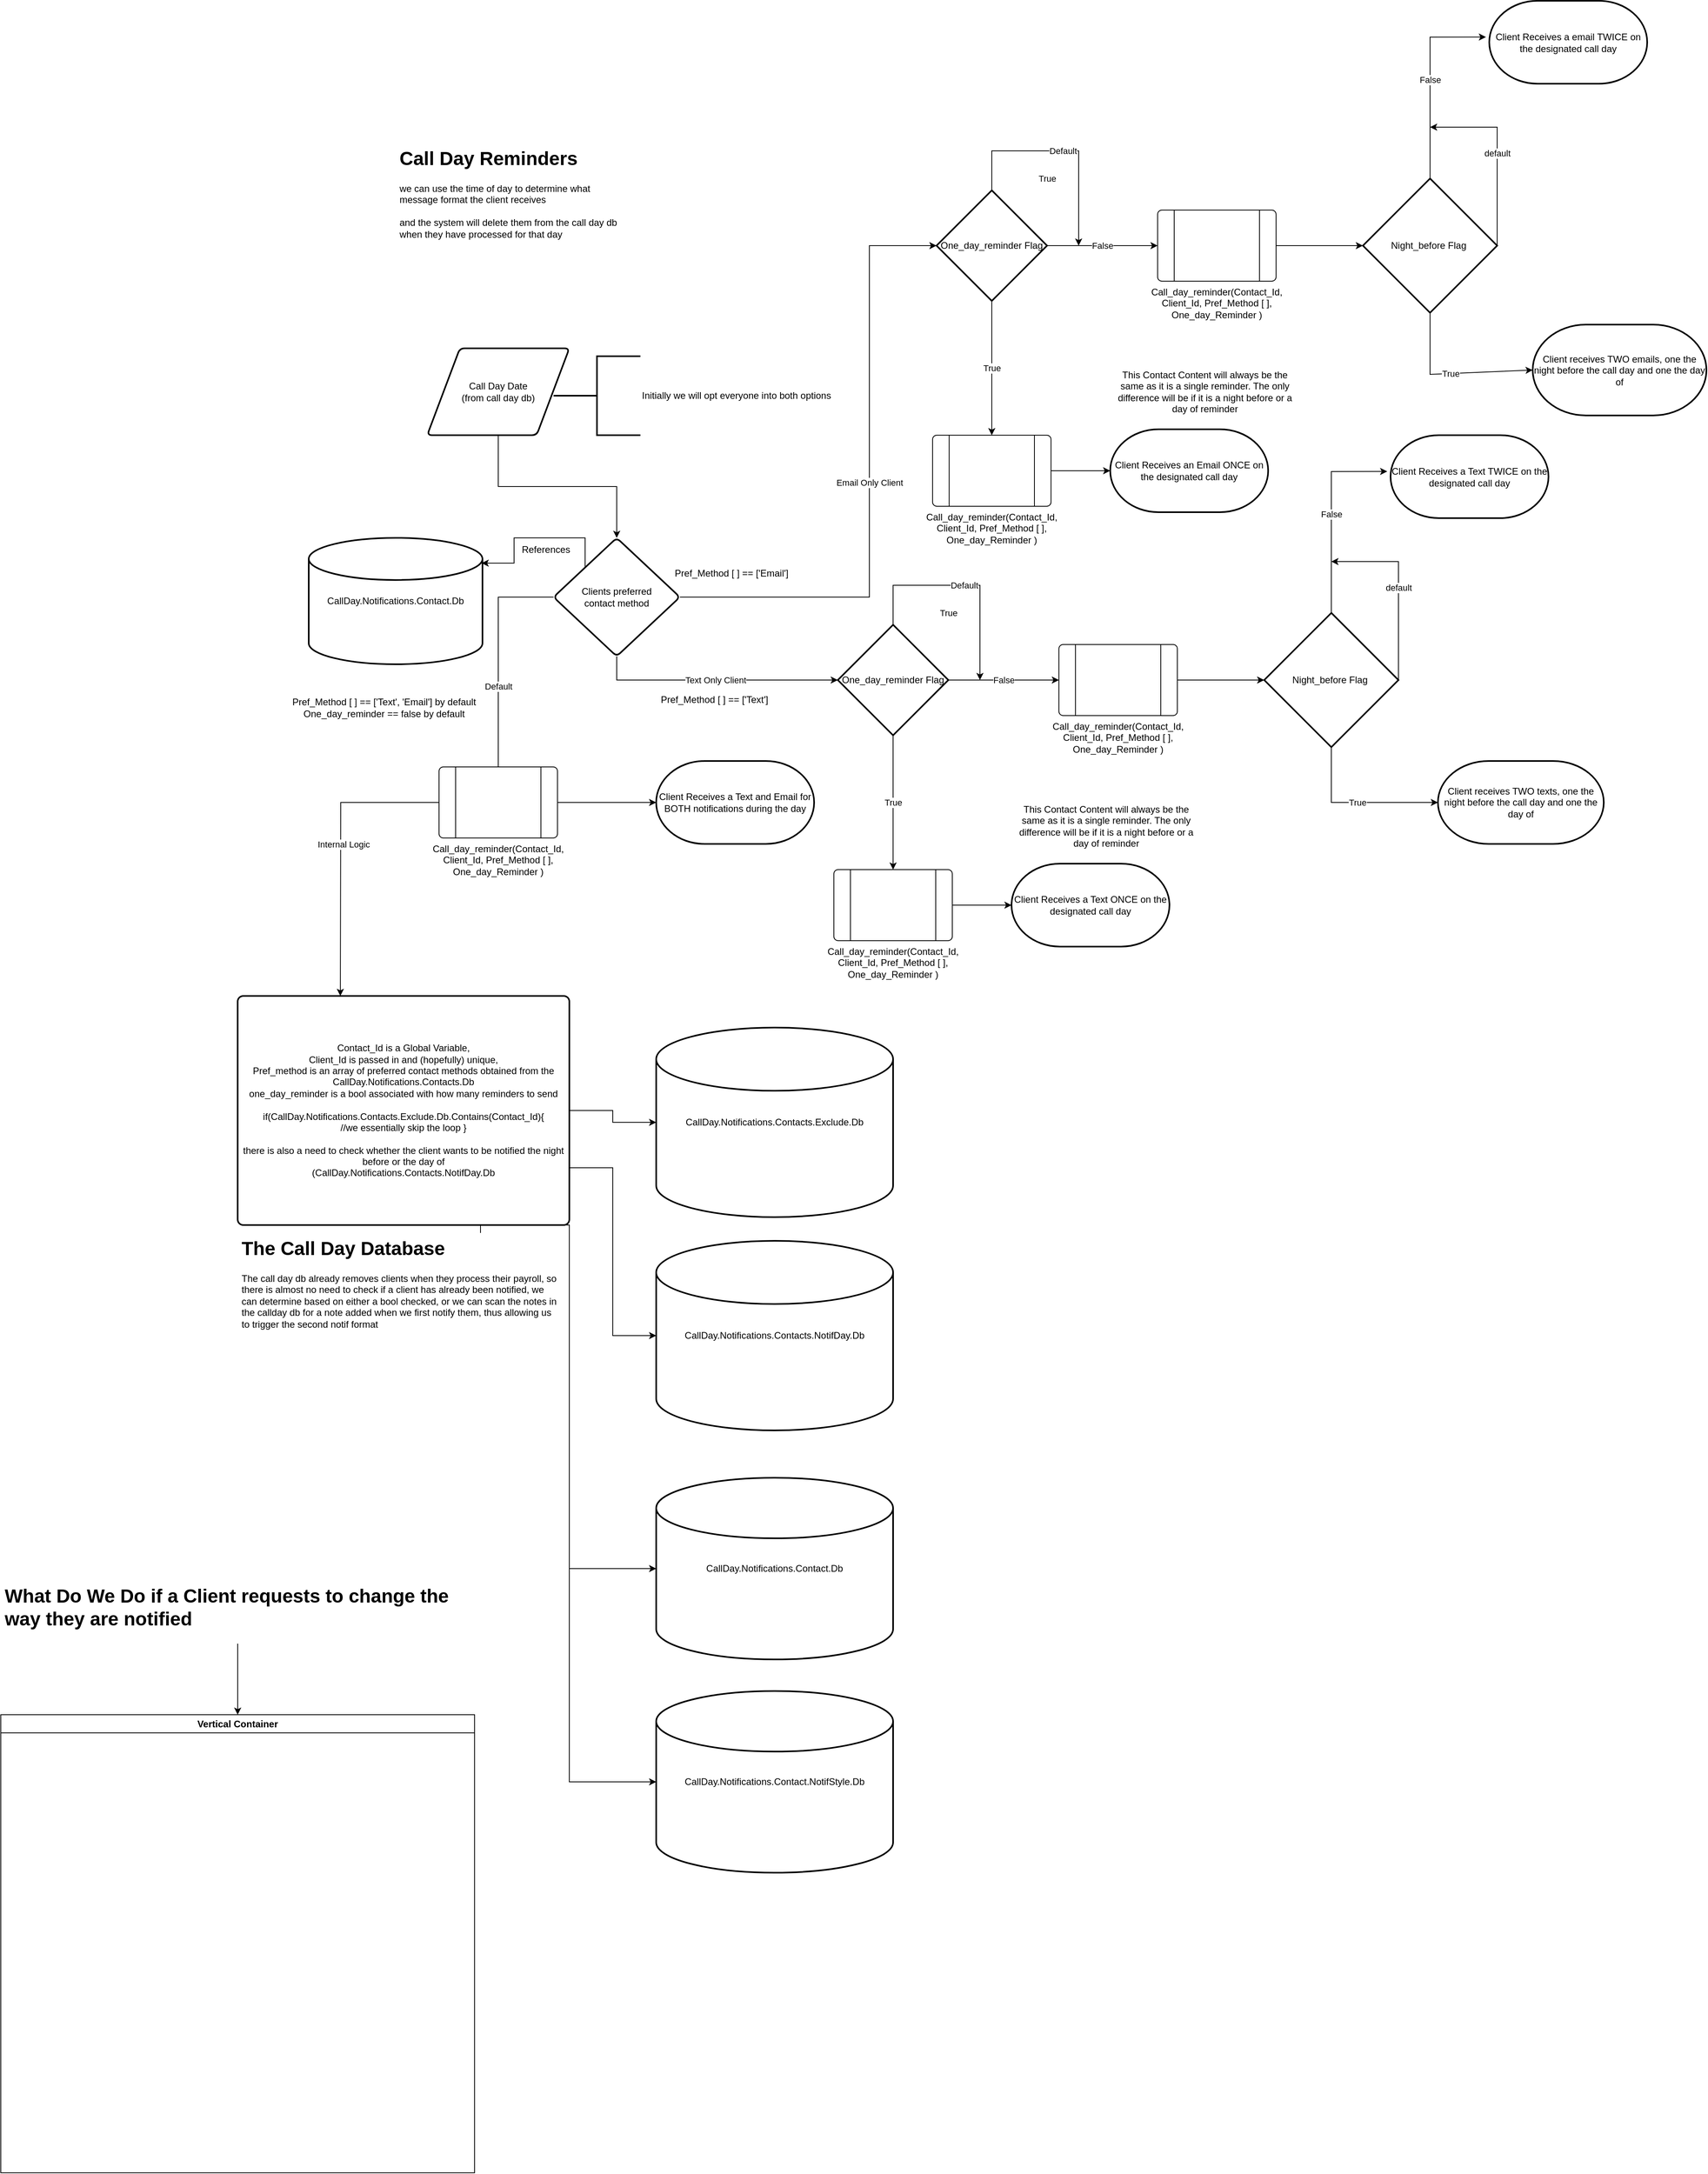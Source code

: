 <mxfile version="20.8.13" type="github">
  <diagram name="Page-1" id="OGRp49UVCb39jeSWY-7e">
    <mxGraphModel dx="2537" dy="1974" grid="1" gridSize="10" guides="1" tooltips="1" connect="1" arrows="1" fold="1" page="1" pageScale="1" pageWidth="850" pageHeight="1100" math="0" shadow="0">
      <root>
        <mxCell id="0" />
        <mxCell id="1" parent="0" />
        <mxCell id="jqPJKUNV1gk7dgje5MiJ-1" value="&lt;h1&gt;Call Day Reminders&lt;/h1&gt;&lt;div&gt;we can use the time of day to determine what message format the client receives&lt;/div&gt;&lt;div&gt;&lt;br&gt;&lt;/div&gt;&lt;div&gt;and the system will delete them from the call day db when they have processed for that day&lt;/div&gt;" style="text;html=1;strokeColor=none;fillColor=none;spacing=5;spacingTop=-20;whiteSpace=wrap;overflow=hidden;rounded=0;" vertex="1" parent="1">
          <mxGeometry x="20" y="-80" width="290" height="170" as="geometry" />
        </mxCell>
        <mxCell id="jqPJKUNV1gk7dgje5MiJ-2" style="edgeStyle=orthogonalEdgeStyle;rounded=0;orthogonalLoop=1;jettySize=auto;html=1;entryX=0.5;entryY=0;entryDx=0;entryDy=0;" edge="1" parent="1" source="jqPJKUNV1gk7dgje5MiJ-3" target="jqPJKUNV1gk7dgje5MiJ-6">
          <mxGeometry relative="1" as="geometry" />
        </mxCell>
        <mxCell id="jqPJKUNV1gk7dgje5MiJ-3" value="Call Day Date&lt;br&gt;(from call day db)" style="shape=parallelogram;html=1;strokeWidth=2;perimeter=parallelogramPerimeter;whiteSpace=wrap;rounded=1;arcSize=12;size=0.23;" vertex="1" parent="1">
          <mxGeometry x="60" y="180" width="180" height="110" as="geometry" />
        </mxCell>
        <mxCell id="jqPJKUNV1gk7dgje5MiJ-4" value="Initially we will opt everyone into both options&amp;nbsp;" style="strokeWidth=2;html=1;shape=mxgraph.flowchart.annotation_2;align=left;labelPosition=right;pointerEvents=1;" vertex="1" parent="1">
          <mxGeometry x="220" y="190" width="110" height="100" as="geometry" />
        </mxCell>
        <mxCell id="jqPJKUNV1gk7dgje5MiJ-5" style="edgeStyle=orthogonalEdgeStyle;rounded=0;orthogonalLoop=1;jettySize=auto;html=1;exitX=0;exitY=0;exitDx=0;exitDy=0;entryX=0.995;entryY=0.2;entryDx=0;entryDy=0;entryPerimeter=0;" edge="1" parent="1" source="jqPJKUNV1gk7dgje5MiJ-6" target="jqPJKUNV1gk7dgje5MiJ-7">
          <mxGeometry relative="1" as="geometry">
            <Array as="points">
              <mxPoint x="260" y="420" />
              <mxPoint x="170" y="420" />
              <mxPoint x="170" y="452" />
            </Array>
          </mxGeometry>
        </mxCell>
        <mxCell id="jqPJKUNV1gk7dgje5MiJ-6" value="Clients preferred&lt;br&gt;contact method" style="rhombus;whiteSpace=wrap;html=1;strokeWidth=2;rounded=1;arcSize=12;" vertex="1" parent="1">
          <mxGeometry x="220" y="420" width="160" height="150" as="geometry" />
        </mxCell>
        <mxCell id="jqPJKUNV1gk7dgje5MiJ-7" value="CallDay.Notifications.Contact.Db" style="strokeWidth=2;html=1;shape=mxgraph.flowchart.database;whiteSpace=wrap;" vertex="1" parent="1">
          <mxGeometry x="-90" y="420" width="220" height="160" as="geometry" />
        </mxCell>
        <mxCell id="jqPJKUNV1gk7dgje5MiJ-8" value="References" style="text;html=1;align=center;verticalAlign=middle;resizable=0;points=[];autosize=1;strokeColor=none;fillColor=none;" vertex="1" parent="1">
          <mxGeometry x="160" y="420" width="100" height="30" as="geometry" />
        </mxCell>
        <mxCell id="jqPJKUNV1gk7dgje5MiJ-9" value="" style="endArrow=classic;html=1;rounded=0;exitX=0;exitY=0.5;exitDx=0;exitDy=0;entryX=0.5;entryY=0;entryDx=0;entryDy=0;" edge="1" parent="1" source="jqPJKUNV1gk7dgje5MiJ-6" target="jqPJKUNV1gk7dgje5MiJ-14">
          <mxGeometry relative="1" as="geometry">
            <mxPoint x="170" y="580" as="sourcePoint" />
            <mxPoint x="150" y="780" as="targetPoint" />
            <Array as="points">
              <mxPoint x="150" y="495" />
              <mxPoint x="150" y="720" />
              <mxPoint x="150" y="750" />
            </Array>
          </mxGeometry>
        </mxCell>
        <mxCell id="jqPJKUNV1gk7dgje5MiJ-10" value="Default" style="edgeLabel;resizable=0;html=1;align=center;verticalAlign=middle;" connectable="0" vertex="1" parent="jqPJKUNV1gk7dgje5MiJ-9">
          <mxGeometry relative="1" as="geometry" />
        </mxCell>
        <mxCell id="jqPJKUNV1gk7dgje5MiJ-11" style="edgeStyle=orthogonalEdgeStyle;rounded=0;orthogonalLoop=1;jettySize=auto;html=1;entryX=0;entryY=0.5;entryDx=0;entryDy=0;entryPerimeter=0;" edge="1" parent="1" source="jqPJKUNV1gk7dgje5MiJ-14" target="jqPJKUNV1gk7dgje5MiJ-16">
          <mxGeometry relative="1" as="geometry" />
        </mxCell>
        <mxCell id="jqPJKUNV1gk7dgje5MiJ-12" style="edgeStyle=orthogonalEdgeStyle;rounded=0;orthogonalLoop=1;jettySize=auto;html=1;" edge="1" parent="1" source="jqPJKUNV1gk7dgje5MiJ-14">
          <mxGeometry relative="1" as="geometry">
            <mxPoint x="-50" y="1000" as="targetPoint" />
          </mxGeometry>
        </mxCell>
        <mxCell id="jqPJKUNV1gk7dgje5MiJ-13" value="Internal Logic" style="edgeLabel;html=1;align=center;verticalAlign=middle;resizable=0;points=[];" vertex="1" connectable="0" parent="jqPJKUNV1gk7dgje5MiJ-12">
          <mxGeometry x="-0.043" y="3" relative="1" as="geometry">
            <mxPoint as="offset" />
          </mxGeometry>
        </mxCell>
        <mxCell id="jqPJKUNV1gk7dgje5MiJ-14" value="Call_day_reminder(Contact_Id, Client_Id, Pref_Method [ ], One_day_Reminder )" style="verticalLabelPosition=bottom;verticalAlign=top;html=1;shape=process;whiteSpace=wrap;rounded=1;size=0.14;arcSize=6;" vertex="1" parent="1">
          <mxGeometry x="75" y="710" width="150" height="90" as="geometry" />
        </mxCell>
        <mxCell id="jqPJKUNV1gk7dgje5MiJ-15" value="Pref_Method [ ] == [&#39;Text&#39;, &#39;Email&#39;] by default&lt;br&gt;One_day_reminder == false by default" style="text;html=1;align=center;verticalAlign=middle;resizable=0;points=[];autosize=1;strokeColor=none;fillColor=none;" vertex="1" parent="1">
          <mxGeometry x="-140" y="610" width="290" height="50" as="geometry" />
        </mxCell>
        <mxCell id="jqPJKUNV1gk7dgje5MiJ-16" value="Client Receives a Text and Email for BOTH notifications during the day" style="strokeWidth=2;html=1;shape=mxgraph.flowchart.terminator;whiteSpace=wrap;" vertex="1" parent="1">
          <mxGeometry x="350" y="702.5" width="200" height="105" as="geometry" />
        </mxCell>
        <mxCell id="jqPJKUNV1gk7dgje5MiJ-17" value="" style="endArrow=classic;html=1;rounded=0;exitX=0.5;exitY=1;exitDx=0;exitDy=0;entryX=0;entryY=0.5;entryDx=0;entryDy=0;entryPerimeter=0;" edge="1" parent="1" source="jqPJKUNV1gk7dgje5MiJ-6" target="jqPJKUNV1gk7dgje5MiJ-20">
          <mxGeometry relative="1" as="geometry">
            <mxPoint x="310" y="580" as="sourcePoint" />
            <mxPoint x="560" y="600" as="targetPoint" />
            <Array as="points">
              <mxPoint x="300" y="600" />
            </Array>
          </mxGeometry>
        </mxCell>
        <mxCell id="jqPJKUNV1gk7dgje5MiJ-18" value="Text Only Client" style="edgeLabel;resizable=0;html=1;align=center;verticalAlign=middle;" connectable="0" vertex="1" parent="jqPJKUNV1gk7dgje5MiJ-17">
          <mxGeometry relative="1" as="geometry" />
        </mxCell>
        <mxCell id="jqPJKUNV1gk7dgje5MiJ-19" value="Pref_Method [ ] == [&#39;Text&#39;]&amp;nbsp;" style="text;html=1;align=center;verticalAlign=middle;resizable=0;points=[];autosize=1;strokeColor=none;fillColor=none;" vertex="1" parent="1">
          <mxGeometry x="330" y="610" width="190" height="30" as="geometry" />
        </mxCell>
        <mxCell id="jqPJKUNV1gk7dgje5MiJ-20" value="One_day_reminder Flag" style="strokeWidth=2;html=1;shape=mxgraph.flowchart.decision;whiteSpace=wrap;" vertex="1" parent="1">
          <mxGeometry x="580" y="530" width="140" height="140" as="geometry" />
        </mxCell>
        <mxCell id="jqPJKUNV1gk7dgje5MiJ-21" value="" style="endArrow=classic;html=1;rounded=0;exitX=0.5;exitY=1;exitDx=0;exitDy=0;exitPerimeter=0;entryX=0.5;entryY=0;entryDx=0;entryDy=0;" edge="1" parent="1" source="jqPJKUNV1gk7dgje5MiJ-20" target="jqPJKUNV1gk7dgje5MiJ-36">
          <mxGeometry relative="1" as="geometry">
            <mxPoint x="650" y="700" as="sourcePoint" />
            <mxPoint x="640" y="830" as="targetPoint" />
          </mxGeometry>
        </mxCell>
        <mxCell id="jqPJKUNV1gk7dgje5MiJ-22" value="True" style="edgeLabel;resizable=0;html=1;align=center;verticalAlign=middle;" connectable="0" vertex="1" parent="jqPJKUNV1gk7dgje5MiJ-21">
          <mxGeometry relative="1" as="geometry" />
        </mxCell>
        <mxCell id="jqPJKUNV1gk7dgje5MiJ-23" value="Client Receives a Text ONCE on the designated call day" style="strokeWidth=2;html=1;shape=mxgraph.flowchart.terminator;whiteSpace=wrap;" vertex="1" parent="1">
          <mxGeometry x="800" y="832.5" width="200" height="105" as="geometry" />
        </mxCell>
        <mxCell id="jqPJKUNV1gk7dgje5MiJ-24" value="" style="endArrow=classic;html=1;rounded=0;exitX=1;exitY=0.5;exitDx=0;exitDy=0;exitPerimeter=0;entryX=0;entryY=0.5;entryDx=0;entryDy=0;" edge="1" parent="1" source="jqPJKUNV1gk7dgje5MiJ-20" target="jqPJKUNV1gk7dgje5MiJ-34">
          <mxGeometry relative="1" as="geometry">
            <mxPoint x="740" y="580" as="sourcePoint" />
            <mxPoint x="850" y="600" as="targetPoint" />
          </mxGeometry>
        </mxCell>
        <mxCell id="jqPJKUNV1gk7dgje5MiJ-25" value="False" style="edgeLabel;resizable=0;html=1;align=center;verticalAlign=middle;" connectable="0" vertex="1" parent="jqPJKUNV1gk7dgje5MiJ-24">
          <mxGeometry relative="1" as="geometry" />
        </mxCell>
        <mxCell id="jqPJKUNV1gk7dgje5MiJ-26" value="Client Receives a Text TWICE on the designated call day" style="strokeWidth=2;html=1;shape=mxgraph.flowchart.terminator;whiteSpace=wrap;" vertex="1" parent="1">
          <mxGeometry x="1280" y="290" width="200" height="105" as="geometry" />
        </mxCell>
        <mxCell id="jqPJKUNV1gk7dgje5MiJ-27" value="" style="endArrow=classic;html=1;rounded=0;exitX=0.5;exitY=0;exitDx=0;exitDy=0;exitPerimeter=0;" edge="1" parent="1" source="jqPJKUNV1gk7dgje5MiJ-20">
          <mxGeometry relative="1" as="geometry">
            <mxPoint x="670" y="499.5" as="sourcePoint" />
            <mxPoint x="760" y="600" as="targetPoint" />
            <Array as="points">
              <mxPoint x="650" y="480" />
              <mxPoint x="760" y="480" />
            </Array>
          </mxGeometry>
        </mxCell>
        <mxCell id="jqPJKUNV1gk7dgje5MiJ-28" value="Default" style="edgeLabel;resizable=0;html=1;align=center;verticalAlign=middle;" connectable="0" vertex="1" parent="jqPJKUNV1gk7dgje5MiJ-27">
          <mxGeometry relative="1" as="geometry" />
        </mxCell>
        <mxCell id="jqPJKUNV1gk7dgje5MiJ-29" style="edgeStyle=orthogonalEdgeStyle;rounded=0;orthogonalLoop=1;jettySize=auto;html=1;entryX=0;entryY=0.5;entryDx=0;entryDy=0;entryPerimeter=0;" edge="1" parent="1" source="jqPJKUNV1gk7dgje5MiJ-32" target="jqPJKUNV1gk7dgje5MiJ-37">
          <mxGeometry relative="1" as="geometry" />
        </mxCell>
        <mxCell id="jqPJKUNV1gk7dgje5MiJ-30" style="edgeStyle=orthogonalEdgeStyle;rounded=0;orthogonalLoop=1;jettySize=auto;html=1;exitX=1;exitY=0.75;exitDx=0;exitDy=0;entryX=0;entryY=0.5;entryDx=0;entryDy=0;entryPerimeter=0;" edge="1" parent="1" source="jqPJKUNV1gk7dgje5MiJ-32" target="jqPJKUNV1gk7dgje5MiJ-38">
          <mxGeometry relative="1" as="geometry" />
        </mxCell>
        <mxCell id="jqPJKUNV1gk7dgje5MiJ-31" style="edgeStyle=orthogonalEdgeStyle;rounded=0;orthogonalLoop=1;jettySize=auto;html=1;exitX=1;exitY=1;exitDx=0;exitDy=0;entryX=0;entryY=0.5;entryDx=0;entryDy=0;entryPerimeter=0;" edge="1" parent="1" source="jqPJKUNV1gk7dgje5MiJ-32" target="jqPJKUNV1gk7dgje5MiJ-39">
          <mxGeometry relative="1" as="geometry" />
        </mxCell>
        <mxCell id="jqPJKUNV1gk7dgje5MiJ-32" value="Contact_Id is a Global Variable,&lt;br&gt;Client_Id is passed in and (hopefully) unique,&lt;br&gt;Pref_method is an array of preferred contact methods obtained from the CallDay.Notifications.Contacts.Db&lt;br&gt;one_day_reminder is a bool associated with how many reminders to send&lt;br&gt;&lt;br&gt;if(CallDay.Notifications.Contacts.Exclude.Db.Contains(Contact_Id){&lt;br&gt;//we essentially skip the loop }&lt;br&gt;&lt;br&gt;there is also a need to check whether the client wants to be notified the night before or the day of&lt;br&gt;(CallDay.Notifications.Contacts.NotifDay.Db" style="rounded=1;whiteSpace=wrap;html=1;absoluteArcSize=1;arcSize=14;strokeWidth=2;" vertex="1" parent="1">
          <mxGeometry x="-180" y="1000" width="420" height="290" as="geometry" />
        </mxCell>
        <mxCell id="jqPJKUNV1gk7dgje5MiJ-33" style="edgeStyle=orthogonalEdgeStyle;rounded=0;orthogonalLoop=1;jettySize=auto;html=1;entryX=0;entryY=0.5;entryDx=0;entryDy=0;entryPerimeter=0;" edge="1" parent="1" source="jqPJKUNV1gk7dgje5MiJ-34" target="jqPJKUNV1gk7dgje5MiJ-43">
          <mxGeometry relative="1" as="geometry">
            <mxPoint x="1080" y="600" as="targetPoint" />
          </mxGeometry>
        </mxCell>
        <mxCell id="jqPJKUNV1gk7dgje5MiJ-34" value="Call_day_reminder(Contact_Id, Client_Id, Pref_Method [ ], One_day_Reminder )" style="verticalLabelPosition=bottom;verticalAlign=top;html=1;shape=process;whiteSpace=wrap;rounded=1;size=0.14;arcSize=6;" vertex="1" parent="1">
          <mxGeometry x="860" y="555" width="150" height="90" as="geometry" />
        </mxCell>
        <mxCell id="jqPJKUNV1gk7dgje5MiJ-35" style="edgeStyle=orthogonalEdgeStyle;rounded=0;orthogonalLoop=1;jettySize=auto;html=1;entryX=0;entryY=0.5;entryDx=0;entryDy=0;entryPerimeter=0;" edge="1" parent="1" source="jqPJKUNV1gk7dgje5MiJ-36" target="jqPJKUNV1gk7dgje5MiJ-23">
          <mxGeometry relative="1" as="geometry" />
        </mxCell>
        <mxCell id="jqPJKUNV1gk7dgje5MiJ-36" value="Call_day_reminder(Contact_Id, Client_Id, Pref_Method [ ], One_day_Reminder )" style="verticalLabelPosition=bottom;verticalAlign=top;html=1;shape=process;whiteSpace=wrap;rounded=1;size=0.14;arcSize=6;" vertex="1" parent="1">
          <mxGeometry x="575" y="840" width="150" height="90" as="geometry" />
        </mxCell>
        <mxCell id="jqPJKUNV1gk7dgje5MiJ-37" value="CallDay.Notifications.Contacts.Exclude.Db" style="strokeWidth=2;html=1;shape=mxgraph.flowchart.database;whiteSpace=wrap;" vertex="1" parent="1">
          <mxGeometry x="350" y="1040" width="300" height="240" as="geometry" />
        </mxCell>
        <mxCell id="jqPJKUNV1gk7dgje5MiJ-38" value="CallDay.Notifications.Contacts.NotifDay.Db" style="strokeWidth=2;html=1;shape=mxgraph.flowchart.database;whiteSpace=wrap;" vertex="1" parent="1">
          <mxGeometry x="350" y="1310" width="300" height="240" as="geometry" />
        </mxCell>
        <mxCell id="jqPJKUNV1gk7dgje5MiJ-39" value="CallDay.Notifications.Contact.Db" style="strokeWidth=2;html=1;shape=mxgraph.flowchart.database;whiteSpace=wrap;" vertex="1" parent="1">
          <mxGeometry x="350" y="1610" width="300" height="230" as="geometry" />
        </mxCell>
        <mxCell id="jqPJKUNV1gk7dgje5MiJ-40" style="edgeStyle=orthogonalEdgeStyle;rounded=0;orthogonalLoop=1;jettySize=auto;html=1;exitX=0.75;exitY=0;exitDx=0;exitDy=0;entryX=0;entryY=0.5;entryDx=0;entryDy=0;entryPerimeter=0;" edge="1" parent="1" source="jqPJKUNV1gk7dgje5MiJ-41" target="jqPJKUNV1gk7dgje5MiJ-80">
          <mxGeometry relative="1" as="geometry">
            <Array as="points">
              <mxPoint x="127" y="1290" />
              <mxPoint x="240" y="1290" />
              <mxPoint x="240" y="1995" />
            </Array>
          </mxGeometry>
        </mxCell>
        <mxCell id="jqPJKUNV1gk7dgje5MiJ-41" value="&lt;h1&gt;The Call Day Database&lt;/h1&gt;&lt;div&gt;The call day db already removes clients when they process their payroll, so there is almost no need to check if a client has already been notified, we can determine based on either a bool checked, or we can scan the notes in the callday db for a note added when we first notify them, thus allowing us to trigger the second notif format&lt;/div&gt;" style="text;html=1;strokeColor=none;fillColor=none;spacing=5;spacingTop=-20;whiteSpace=wrap;overflow=hidden;rounded=0;" vertex="1" parent="1">
          <mxGeometry x="-180" y="1300" width="410" height="230" as="geometry" />
        </mxCell>
        <mxCell id="jqPJKUNV1gk7dgje5MiJ-42" value="This Contact Content will always be the same as it is a single reminder. The only difference will be if it is a night before or a day of reminder" style="text;html=1;strokeColor=none;fillColor=none;align=center;verticalAlign=middle;whiteSpace=wrap;rounded=0;" vertex="1" parent="1">
          <mxGeometry x="800" y="750" width="240" height="70" as="geometry" />
        </mxCell>
        <mxCell id="jqPJKUNV1gk7dgje5MiJ-43" value="Night_before Flag&amp;nbsp;" style="strokeWidth=2;html=1;shape=mxgraph.flowchart.decision;whiteSpace=wrap;" vertex="1" parent="1">
          <mxGeometry x="1120" y="515" width="170" height="170" as="geometry" />
        </mxCell>
        <mxCell id="jqPJKUNV1gk7dgje5MiJ-44" value="" style="endArrow=classic;html=1;rounded=0;exitX=0.5;exitY=0;exitDx=0;exitDy=0;exitPerimeter=0;entryX=-0.021;entryY=0.437;entryDx=0;entryDy=0;entryPerimeter=0;" edge="1" parent="1" source="jqPJKUNV1gk7dgje5MiJ-43" target="jqPJKUNV1gk7dgje5MiJ-26">
          <mxGeometry relative="1" as="geometry">
            <mxPoint x="1200" y="470" as="sourcePoint" />
            <mxPoint x="1300" y="470" as="targetPoint" />
            <Array as="points">
              <mxPoint x="1205" y="336" />
            </Array>
          </mxGeometry>
        </mxCell>
        <mxCell id="jqPJKUNV1gk7dgje5MiJ-45" value="False" style="edgeLabel;resizable=0;html=1;align=center;verticalAlign=middle;" connectable="0" vertex="1" parent="jqPJKUNV1gk7dgje5MiJ-44">
          <mxGeometry relative="1" as="geometry" />
        </mxCell>
        <mxCell id="jqPJKUNV1gk7dgje5MiJ-46" value="" style="endArrow=classic;html=1;rounded=0;exitX=1;exitY=0.5;exitDx=0;exitDy=0;exitPerimeter=0;" edge="1" parent="1" source="jqPJKUNV1gk7dgje5MiJ-43">
          <mxGeometry relative="1" as="geometry">
            <mxPoint x="1290" y="600" as="sourcePoint" />
            <mxPoint x="1205" y="450" as="targetPoint" />
            <Array as="points">
              <mxPoint x="1290" y="450" />
            </Array>
          </mxGeometry>
        </mxCell>
        <mxCell id="jqPJKUNV1gk7dgje5MiJ-47" value="default" style="edgeLabel;resizable=0;html=1;align=center;verticalAlign=middle;" connectable="0" vertex="1" parent="jqPJKUNV1gk7dgje5MiJ-46">
          <mxGeometry relative="1" as="geometry" />
        </mxCell>
        <mxCell id="jqPJKUNV1gk7dgje5MiJ-48" value="Client receives TWO texts, one the night before the call day and one the day of" style="strokeWidth=2;html=1;shape=mxgraph.flowchart.terminator;whiteSpace=wrap;" vertex="1" parent="1">
          <mxGeometry x="1340" y="702.5" width="210" height="105" as="geometry" />
        </mxCell>
        <mxCell id="jqPJKUNV1gk7dgje5MiJ-49" value="" style="endArrow=classic;html=1;rounded=0;exitX=0.5;exitY=1;exitDx=0;exitDy=0;exitPerimeter=0;entryX=0;entryY=0.5;entryDx=0;entryDy=0;entryPerimeter=0;" edge="1" parent="1" source="jqPJKUNV1gk7dgje5MiJ-43" target="jqPJKUNV1gk7dgje5MiJ-48">
          <mxGeometry relative="1" as="geometry">
            <mxPoint x="1210" y="730" as="sourcePoint" />
            <mxPoint x="1310" y="730" as="targetPoint" />
            <Array as="points">
              <mxPoint x="1205" y="755" />
            </Array>
          </mxGeometry>
        </mxCell>
        <mxCell id="jqPJKUNV1gk7dgje5MiJ-50" value="True" style="edgeLabel;resizable=0;html=1;align=center;verticalAlign=middle;" connectable="0" vertex="1" parent="jqPJKUNV1gk7dgje5MiJ-49">
          <mxGeometry relative="1" as="geometry" />
        </mxCell>
        <mxCell id="jqPJKUNV1gk7dgje5MiJ-51" value="&lt;h1&gt;What Do We Do if a Client requests to change the way they are notified&lt;/h1&gt;" style="text;html=1;strokeColor=none;fillColor=none;spacing=5;spacingTop=-20;whiteSpace=wrap;overflow=hidden;rounded=0;" vertex="1" parent="1">
          <mxGeometry x="-480" y="1740" width="600" height="80" as="geometry" />
        </mxCell>
        <mxCell id="jqPJKUNV1gk7dgje5MiJ-52" value="" style="endArrow=classic;html=1;rounded=0;exitX=0.5;exitY=1;exitDx=0;exitDy=0;" edge="1" parent="1" source="jqPJKUNV1gk7dgje5MiJ-51">
          <mxGeometry width="50" height="50" relative="1" as="geometry">
            <mxPoint x="-180" y="1920" as="sourcePoint" />
            <mxPoint x="-180" y="1910" as="targetPoint" />
          </mxGeometry>
        </mxCell>
        <mxCell id="jqPJKUNV1gk7dgje5MiJ-53" value="Vertical Container" style="swimlane;whiteSpace=wrap;html=1;" vertex="1" parent="1">
          <mxGeometry x="-480" y="1910" width="600" height="580" as="geometry" />
        </mxCell>
        <mxCell id="jqPJKUNV1gk7dgje5MiJ-54" value="" style="endArrow=classic;html=1;rounded=0;exitX=1;exitY=0.5;exitDx=0;exitDy=0;entryX=0;entryY=0.5;entryDx=0;entryDy=0;entryPerimeter=0;" edge="1" parent="1" source="jqPJKUNV1gk7dgje5MiJ-6" target="jqPJKUNV1gk7dgje5MiJ-58">
          <mxGeometry relative="1" as="geometry">
            <mxPoint x="380" y="495" as="sourcePoint" />
            <mxPoint x="700" y="210" as="targetPoint" />
            <Array as="points">
              <mxPoint x="620" y="495" />
              <mxPoint x="620" y="50" />
            </Array>
          </mxGeometry>
        </mxCell>
        <mxCell id="jqPJKUNV1gk7dgje5MiJ-55" value="Email Only Client" style="edgeLabel;resizable=0;html=1;align=center;verticalAlign=middle;" connectable="0" vertex="1" parent="jqPJKUNV1gk7dgje5MiJ-54">
          <mxGeometry relative="1" as="geometry" />
        </mxCell>
        <mxCell id="jqPJKUNV1gk7dgje5MiJ-56" value="Pref_Method [ ] == [&#39;Email&#39;]" style="text;html=1;align=center;verticalAlign=middle;resizable=0;points=[];autosize=1;strokeColor=none;fillColor=none;" vertex="1" parent="1">
          <mxGeometry x="350" y="450" width="190" height="30" as="geometry" />
        </mxCell>
        <mxCell id="jqPJKUNV1gk7dgje5MiJ-57" value="True" style="edgeLabel;resizable=0;html=1;align=center;verticalAlign=middle;" connectable="0" vertex="1" parent="1">
          <mxGeometry x="719.66" y="514.998" as="geometry" />
        </mxCell>
        <mxCell id="jqPJKUNV1gk7dgje5MiJ-58" value="One_day_reminder Flag" style="strokeWidth=2;html=1;shape=mxgraph.flowchart.decision;whiteSpace=wrap;" vertex="1" parent="1">
          <mxGeometry x="705" y="-20" width="140" height="140" as="geometry" />
        </mxCell>
        <mxCell id="jqPJKUNV1gk7dgje5MiJ-59" value="" style="endArrow=classic;html=1;rounded=0;exitX=0.5;exitY=1;exitDx=0;exitDy=0;exitPerimeter=0;entryX=0.5;entryY=0;entryDx=0;entryDy=0;" edge="1" parent="1" source="jqPJKUNV1gk7dgje5MiJ-58" target="jqPJKUNV1gk7dgje5MiJ-70">
          <mxGeometry relative="1" as="geometry">
            <mxPoint x="775" y="150" as="sourcePoint" />
            <mxPoint x="765" y="280" as="targetPoint" />
          </mxGeometry>
        </mxCell>
        <mxCell id="jqPJKUNV1gk7dgje5MiJ-60" value="True" style="edgeLabel;resizable=0;html=1;align=center;verticalAlign=middle;" connectable="0" vertex="1" parent="jqPJKUNV1gk7dgje5MiJ-59">
          <mxGeometry relative="1" as="geometry" />
        </mxCell>
        <mxCell id="jqPJKUNV1gk7dgje5MiJ-61" value="Client Receives an Email ONCE on the designated call day" style="strokeWidth=2;html=1;shape=mxgraph.flowchart.terminator;whiteSpace=wrap;" vertex="1" parent="1">
          <mxGeometry x="925" y="282.5" width="200" height="105" as="geometry" />
        </mxCell>
        <mxCell id="jqPJKUNV1gk7dgje5MiJ-62" value="" style="endArrow=classic;html=1;rounded=0;exitX=1;exitY=0.5;exitDx=0;exitDy=0;exitPerimeter=0;entryX=0;entryY=0.5;entryDx=0;entryDy=0;" edge="1" parent="1" source="jqPJKUNV1gk7dgje5MiJ-58" target="jqPJKUNV1gk7dgje5MiJ-68">
          <mxGeometry relative="1" as="geometry">
            <mxPoint x="865" y="30" as="sourcePoint" />
            <mxPoint x="975" y="50" as="targetPoint" />
          </mxGeometry>
        </mxCell>
        <mxCell id="jqPJKUNV1gk7dgje5MiJ-63" value="False" style="edgeLabel;resizable=0;html=1;align=center;verticalAlign=middle;" connectable="0" vertex="1" parent="jqPJKUNV1gk7dgje5MiJ-62">
          <mxGeometry relative="1" as="geometry" />
        </mxCell>
        <mxCell id="jqPJKUNV1gk7dgje5MiJ-64" value="Client Receives a email TWICE on the designated call day" style="strokeWidth=2;html=1;shape=mxgraph.flowchart.terminator;whiteSpace=wrap;" vertex="1" parent="1">
          <mxGeometry x="1405" y="-260" width="200" height="105" as="geometry" />
        </mxCell>
        <mxCell id="jqPJKUNV1gk7dgje5MiJ-65" value="" style="endArrow=classic;html=1;rounded=0;exitX=0.5;exitY=0;exitDx=0;exitDy=0;exitPerimeter=0;" edge="1" parent="1" source="jqPJKUNV1gk7dgje5MiJ-58">
          <mxGeometry relative="1" as="geometry">
            <mxPoint x="795" y="-50.5" as="sourcePoint" />
            <mxPoint x="885" y="50" as="targetPoint" />
            <Array as="points">
              <mxPoint x="775" y="-70" />
              <mxPoint x="885" y="-70" />
            </Array>
          </mxGeometry>
        </mxCell>
        <mxCell id="jqPJKUNV1gk7dgje5MiJ-66" value="Default" style="edgeLabel;resizable=0;html=1;align=center;verticalAlign=middle;" connectable="0" vertex="1" parent="jqPJKUNV1gk7dgje5MiJ-65">
          <mxGeometry relative="1" as="geometry" />
        </mxCell>
        <mxCell id="jqPJKUNV1gk7dgje5MiJ-67" style="edgeStyle=orthogonalEdgeStyle;rounded=0;orthogonalLoop=1;jettySize=auto;html=1;entryX=0;entryY=0.5;entryDx=0;entryDy=0;entryPerimeter=0;" edge="1" parent="1" source="jqPJKUNV1gk7dgje5MiJ-68" target="jqPJKUNV1gk7dgje5MiJ-72">
          <mxGeometry relative="1" as="geometry">
            <mxPoint x="1205" y="50" as="targetPoint" />
          </mxGeometry>
        </mxCell>
        <mxCell id="jqPJKUNV1gk7dgje5MiJ-68" value="Call_day_reminder(Contact_Id, Client_Id, Pref_Method [ ], One_day_Reminder )" style="verticalLabelPosition=bottom;verticalAlign=top;html=1;shape=process;whiteSpace=wrap;rounded=1;size=0.14;arcSize=6;" vertex="1" parent="1">
          <mxGeometry x="985" y="5" width="150" height="90" as="geometry" />
        </mxCell>
        <mxCell id="jqPJKUNV1gk7dgje5MiJ-69" style="edgeStyle=orthogonalEdgeStyle;rounded=0;orthogonalLoop=1;jettySize=auto;html=1;entryX=0;entryY=0.5;entryDx=0;entryDy=0;entryPerimeter=0;" edge="1" parent="1" source="jqPJKUNV1gk7dgje5MiJ-70" target="jqPJKUNV1gk7dgje5MiJ-61">
          <mxGeometry relative="1" as="geometry" />
        </mxCell>
        <mxCell id="jqPJKUNV1gk7dgje5MiJ-70" value="Call_day_reminder(Contact_Id, Client_Id, Pref_Method [ ], One_day_Reminder )" style="verticalLabelPosition=bottom;verticalAlign=top;html=1;shape=process;whiteSpace=wrap;rounded=1;size=0.14;arcSize=6;" vertex="1" parent="1">
          <mxGeometry x="700" y="290" width="150" height="90" as="geometry" />
        </mxCell>
        <mxCell id="jqPJKUNV1gk7dgje5MiJ-71" value="This Contact Content will always be the same as it is a single reminder. The only difference will be if it is a night before or a day of reminder" style="text;html=1;strokeColor=none;fillColor=none;align=center;verticalAlign=middle;whiteSpace=wrap;rounded=0;" vertex="1" parent="1">
          <mxGeometry x="925" y="200" width="240" height="70" as="geometry" />
        </mxCell>
        <mxCell id="jqPJKUNV1gk7dgje5MiJ-72" value="Night_before Flag&amp;nbsp;" style="strokeWidth=2;html=1;shape=mxgraph.flowchart.decision;whiteSpace=wrap;" vertex="1" parent="1">
          <mxGeometry x="1245" y="-35" width="170" height="170" as="geometry" />
        </mxCell>
        <mxCell id="jqPJKUNV1gk7dgje5MiJ-73" value="" style="endArrow=classic;html=1;rounded=0;exitX=0.5;exitY=0;exitDx=0;exitDy=0;exitPerimeter=0;entryX=-0.021;entryY=0.437;entryDx=0;entryDy=0;entryPerimeter=0;" edge="1" parent="1" source="jqPJKUNV1gk7dgje5MiJ-72" target="jqPJKUNV1gk7dgje5MiJ-64">
          <mxGeometry relative="1" as="geometry">
            <mxPoint x="1325" y="-80" as="sourcePoint" />
            <mxPoint x="1425" y="-80" as="targetPoint" />
            <Array as="points">
              <mxPoint x="1330" y="-214" />
            </Array>
          </mxGeometry>
        </mxCell>
        <mxCell id="jqPJKUNV1gk7dgje5MiJ-74" value="False" style="edgeLabel;resizable=0;html=1;align=center;verticalAlign=middle;" connectable="0" vertex="1" parent="jqPJKUNV1gk7dgje5MiJ-73">
          <mxGeometry relative="1" as="geometry" />
        </mxCell>
        <mxCell id="jqPJKUNV1gk7dgje5MiJ-75" value="" style="endArrow=classic;html=1;rounded=0;exitX=1;exitY=0.5;exitDx=0;exitDy=0;exitPerimeter=0;" edge="1" parent="1" source="jqPJKUNV1gk7dgje5MiJ-72">
          <mxGeometry relative="1" as="geometry">
            <mxPoint x="1415" y="50" as="sourcePoint" />
            <mxPoint x="1330" y="-100" as="targetPoint" />
            <Array as="points">
              <mxPoint x="1415" y="-100" />
            </Array>
          </mxGeometry>
        </mxCell>
        <mxCell id="jqPJKUNV1gk7dgje5MiJ-76" value="default" style="edgeLabel;resizable=0;html=1;align=center;verticalAlign=middle;" connectable="0" vertex="1" parent="jqPJKUNV1gk7dgje5MiJ-75">
          <mxGeometry relative="1" as="geometry" />
        </mxCell>
        <mxCell id="jqPJKUNV1gk7dgje5MiJ-77" value="" style="endArrow=classic;html=1;rounded=0;exitX=0.5;exitY=1;exitDx=0;exitDy=0;exitPerimeter=0;entryX=0;entryY=0.5;entryDx=0;entryDy=0;entryPerimeter=0;" edge="1" parent="1" source="jqPJKUNV1gk7dgje5MiJ-72" target="jqPJKUNV1gk7dgje5MiJ-81">
          <mxGeometry relative="1" as="geometry">
            <mxPoint x="1335" y="180" as="sourcePoint" />
            <mxPoint x="1465" y="205" as="targetPoint" />
            <Array as="points">
              <mxPoint x="1330" y="213" />
            </Array>
          </mxGeometry>
        </mxCell>
        <mxCell id="jqPJKUNV1gk7dgje5MiJ-78" value="True" style="edgeLabel;resizable=0;html=1;align=center;verticalAlign=middle;" connectable="0" vertex="1" parent="jqPJKUNV1gk7dgje5MiJ-77">
          <mxGeometry relative="1" as="geometry" />
        </mxCell>
        <mxCell id="jqPJKUNV1gk7dgje5MiJ-79" value="True" style="edgeLabel;resizable=0;html=1;align=center;verticalAlign=middle;" connectable="0" vertex="1" parent="1">
          <mxGeometry x="844.66" y="-35.002" as="geometry" />
        </mxCell>
        <mxCell id="jqPJKUNV1gk7dgje5MiJ-80" value="CallDay.Notifications.Contact.NotifStyle.Db" style="strokeWidth=2;html=1;shape=mxgraph.flowchart.database;whiteSpace=wrap;" vertex="1" parent="1">
          <mxGeometry x="350" y="1880" width="300" height="230" as="geometry" />
        </mxCell>
        <mxCell id="jqPJKUNV1gk7dgje5MiJ-81" value="Client receives TWO emails, one the night before the call day and one the day of" style="strokeWidth=2;html=1;shape=mxgraph.flowchart.terminator;whiteSpace=wrap;" vertex="1" parent="1">
          <mxGeometry x="1460" y="150" width="220" height="115" as="geometry" />
        </mxCell>
      </root>
    </mxGraphModel>
  </diagram>
</mxfile>
